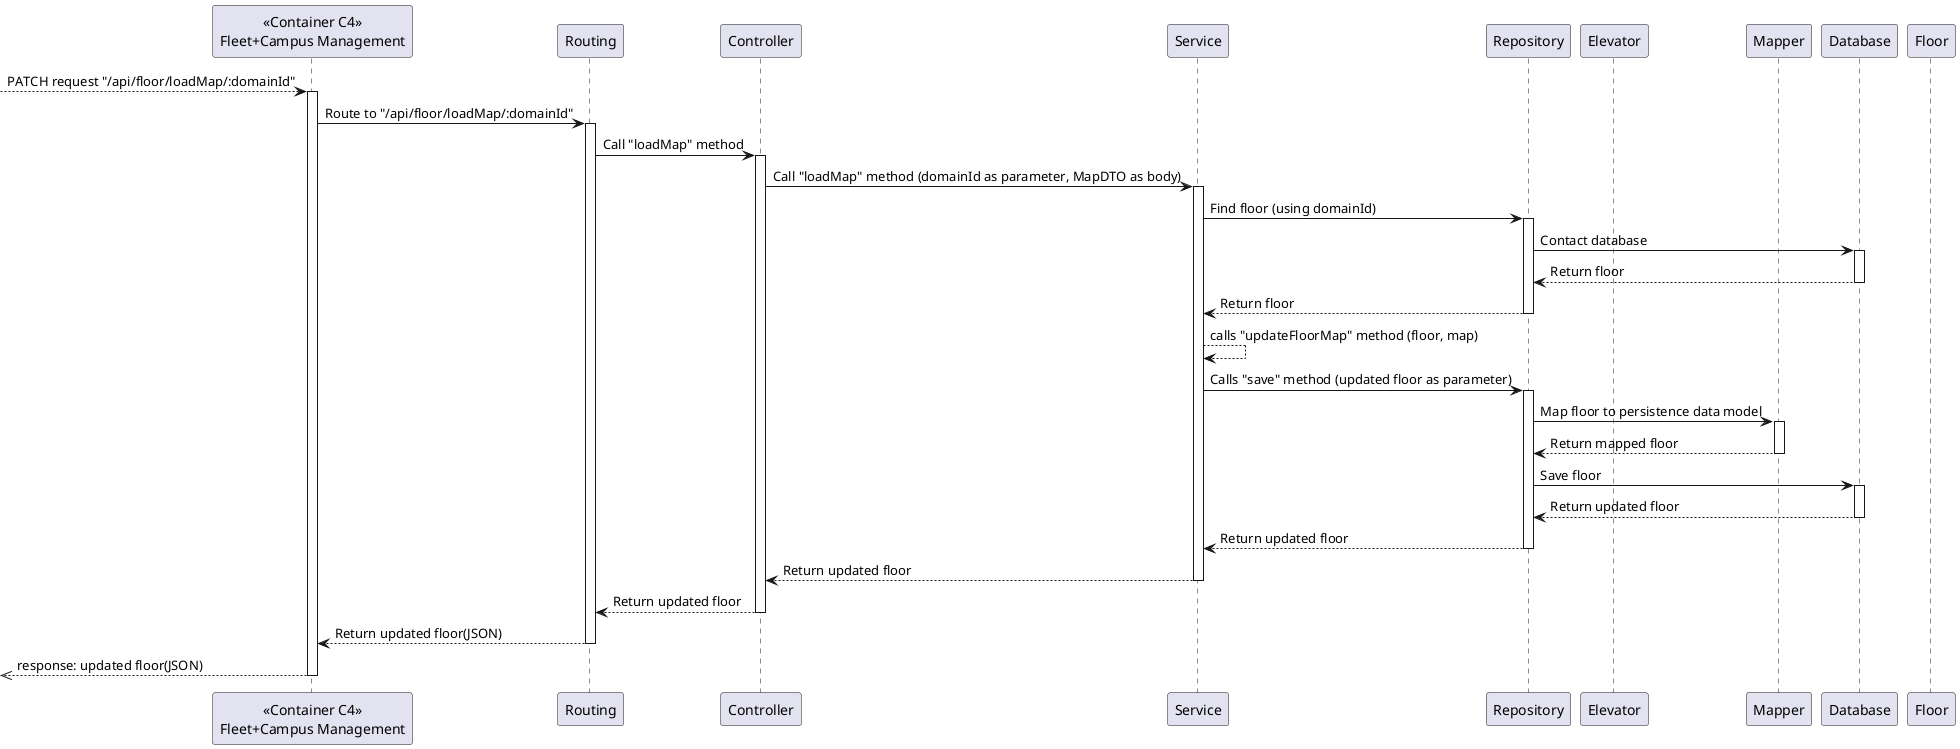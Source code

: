 @startuml
participant "<<Container C4>>\nFleet+Campus Management" as RDG
participant "Routing" as ROUT
participant "Controller" as CTR
participant "Service" as SERV
participant "Repository" as REPO 
participant "Elevator" as DOMAIN
participant "Mapper" as Mapper
participant "Database" as DB
participant "Floor" as FLOOR

--> RDG : PATCH request "/api/floor/loadMap/:domainId"
activate RDG
RDG -> ROUT : Route to "/api/floor/loadMap/:domainId"
activate ROUT
ROUT -> CTR : Call "loadMap" method
activate CTR
CTR -> SERV: Call "loadMap" method (domainId as parameter, MapDTO as body)
activate SERV
SERV -> REPO: Find floor (using domainId)
activate REPO
REPO -> DB: Contact database
activate DB
DB --> REPO: Return floor
deactivate DB
REPO --> SERV: Return floor
deactivate REPO
SERV --> SERV: calls "updateFloorMap" method (floor, map)
SERV -> REPO: Calls "save" method (updated floor as parameter)
activate REPO
REPO -> Mapper: Map floor to persistence data model
activate Mapper
Mapper --> REPO: Return mapped floor
deactivate Mapper
REPO -> DB: Save floor
activate DB
DB --> REPO: Return updated floor
deactivate DB
REPO --> SERV: Return updated floor
deactivate REPO
SERV --> CTR: Return updated floor
deactivate SERV
CTR --> ROUT: Return updated floor
deactivate CTR
ROUT --> RDG: Return updated floor(JSON)
deactivate ROUT
<<-- RDG: response: updated floor(JSON)
deactivate RDG




@enduml
